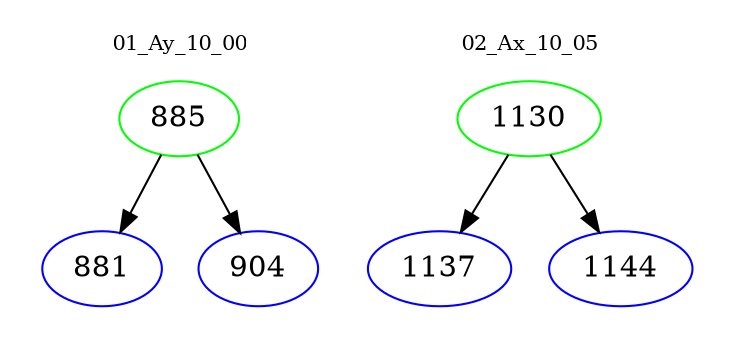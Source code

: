 digraph{
subgraph cluster_0 {
color = white
label = "01_Ay_10_00";
fontsize=10;
T0_885 [label="885", color="green"]
T0_885 -> T0_881 [color="black"]
T0_881 [label="881", color="blue"]
T0_885 -> T0_904 [color="black"]
T0_904 [label="904", color="blue"]
}
subgraph cluster_1 {
color = white
label = "02_Ax_10_05";
fontsize=10;
T1_1130 [label="1130", color="green"]
T1_1130 -> T1_1137 [color="black"]
T1_1137 [label="1137", color="blue"]
T1_1130 -> T1_1144 [color="black"]
T1_1144 [label="1144", color="blue"]
}
}
